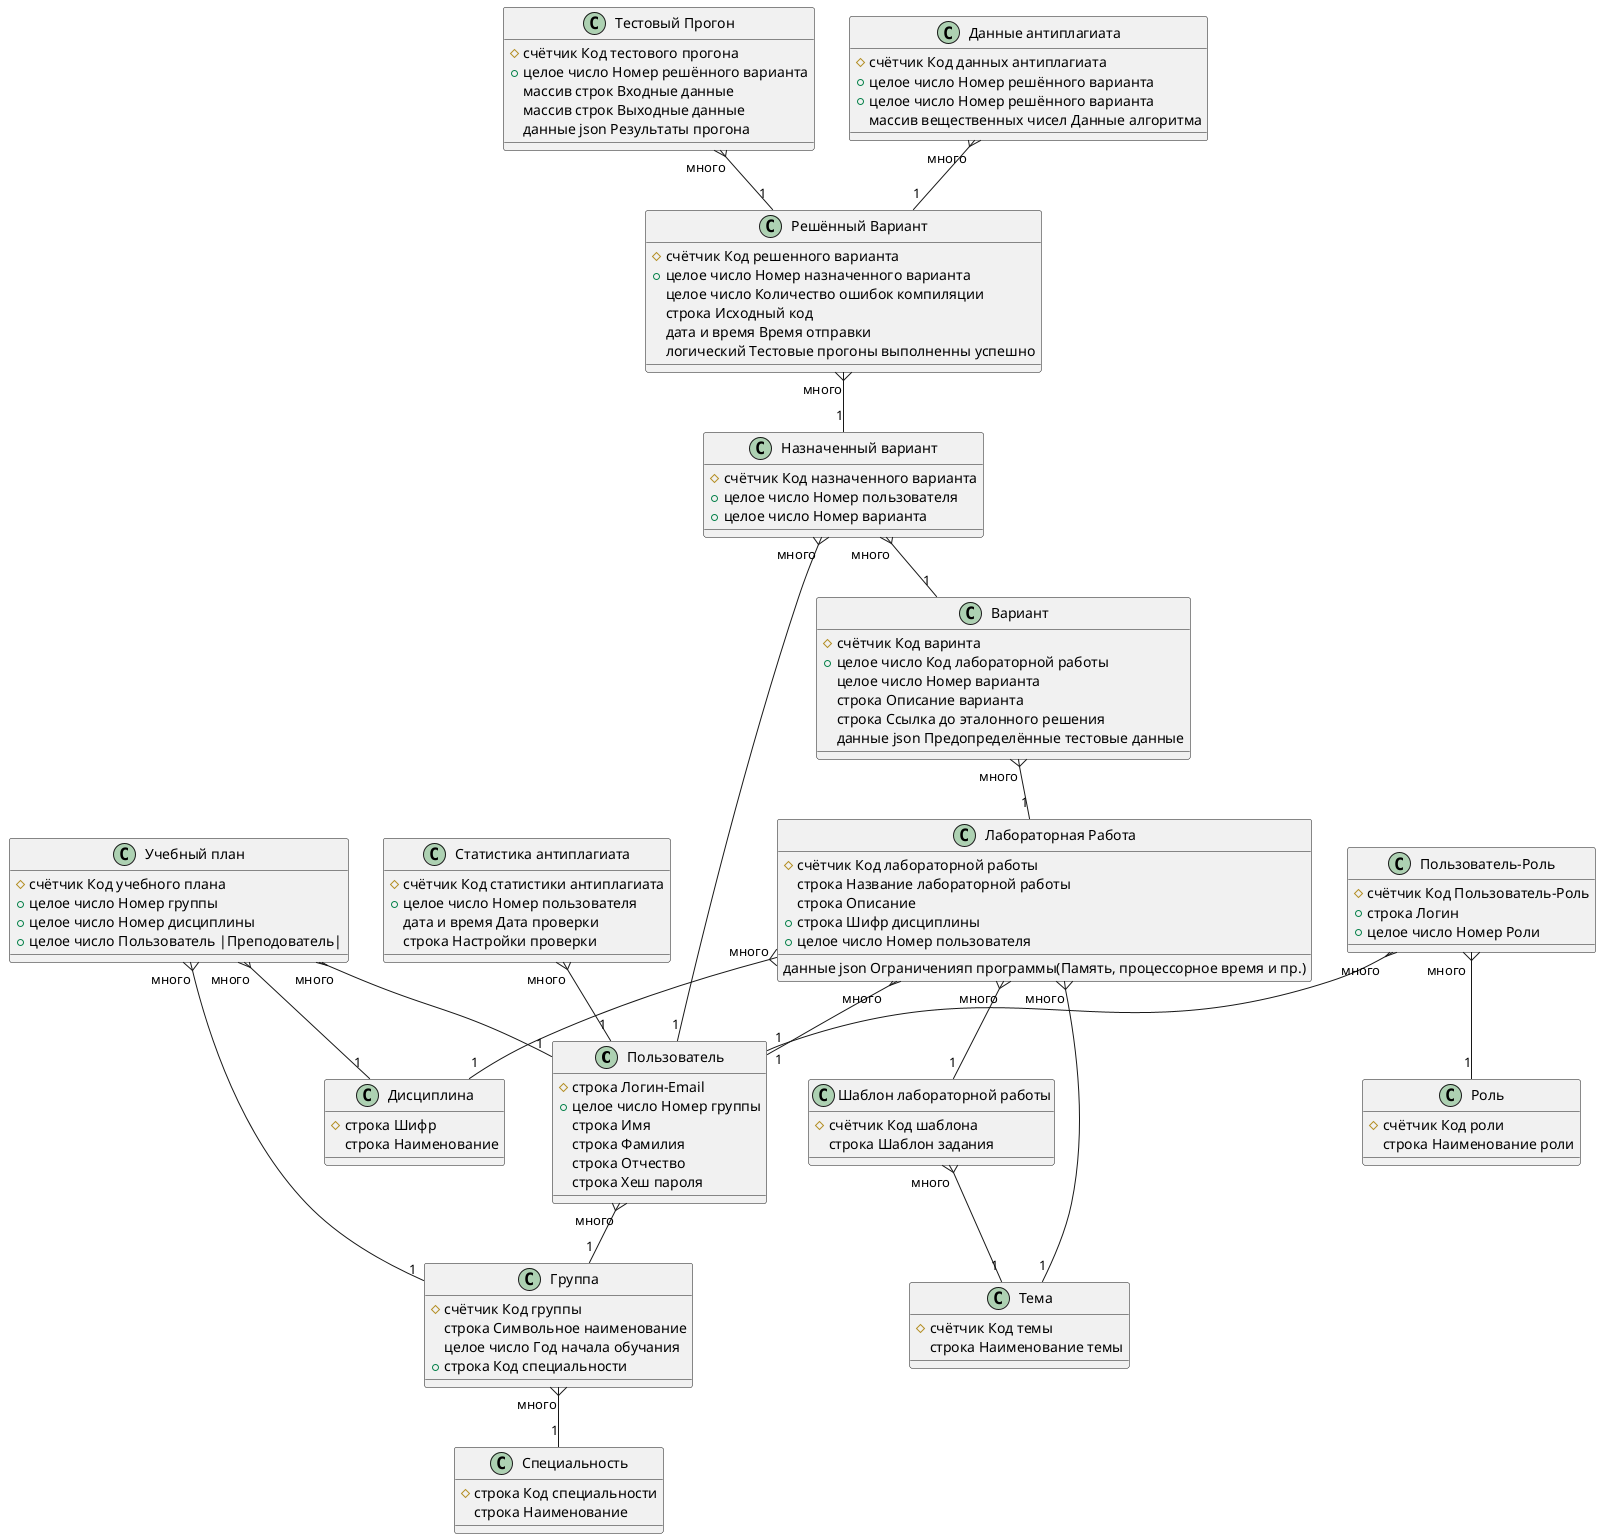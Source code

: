@startuml ERDiagramm

class Пользователь
{
    # строка Логин-Email
    + целое число Номер группы
    строка Имя
    строка Фамилия
    строка Отчество
    строка Хеш пароля
}

class Роль
{
    # счётчик Код роли
    строка Наименование роли
}

class "Пользователь-Роль"
{
    # счётчик Код Пользователь-Роль
    + строка Логин
    + целое число Номер Роли
}

class "Лабораторная Работа"
{
    # счётчик Код лабораторной работы
    строка Название лабораторной работы
    строка Описание
    данные json Ограниченияп программы(Память, процессорное время и пр.)
    + строка Шифр дисциплины
    + целое число Номер пользователя
}

class Вариант
{
    # счётчик Код варинта
    + целое число Код лабораторной работы
    целое число Номер варианта
    строка Описание варианта
    строка Ссылка до эталонного решения
    данные json Предопределённые тестовые данные
}

class "Решённый Вариант"
{
    # счётчик Код решенного варианта
    + целое число Номер назначенного варианта
    целое число Количество ошибок компиляции
    строка Исходный код
    дата и время Время отправки
    логический Тестовые прогоны выполненны успешно
}

class "Тестовый Прогон"
{
    # счётчик Код тестового прогона
    + целое число Номер решённого варианта
    массив строк Входные данные
    массив строк Выходные данные
    данные json Результаты прогона
}

class Группа
{
    # счётчик Код группы
    строка Символьное наименование
    целое число Год начала обучания
    + строка Код специальности
}

class Дисциплина
{
    # строка Шифр
    строка Наименование
}

class "Данные антиплагиата"
{
    # счётчик Код данных антиплагиата
    + целое число Номер решённого варианта
    + целое число Номер решённого варианта
    массив вещественных чисел Данные алгоритма
}

class "Статистика антиплагиата"
{
    # счётчик Код статистики антиплагиата
    + целое число Номер пользователя
    дата и время Дата проверки
    строка Настройки проверки
}

class "Шаблон лабораторной работы"
{
    # счётчик Код шаблона
    строка Шаблон задания
}

class Специальность
{
    # строка Код специальности
    строка Наименование
}

class Тема
{
    # счётчик Код темы
    строка Наименование темы
}

class "Назначенный вариант"
{
    # счётчик Код назначенного варианта
    + целое число Номер пользователя
    + целое число Номер варианта
}


class "Учебный план"
{
    # счётчик Код учебного плана
    + целое число Номер группы
    + целое число Номер дисциплины
    + целое число Пользователь |Преподователь|
}

"Пользователь-Роль" "много" }-- "1" Пользователь
"Пользователь-Роль" "много "}-- "1" Роль

"Лабораторная Работа" "много" }-- "1" Дисциплина
"Данные антиплагиата" "много" }-- "1" "Решённый Вариант"
Вариант "много" }-- "1" "Лабораторная Работа"
"Назначенный вариант" "много" }-- "1" Вариант
"Назначенный вариант" "много" }-- "1" Пользователь
"Решённый Вариант" "много" }-- "1" "Назначенный вариант"
Пользователь "много" }-- "1" Группа
Группа "много" }-- "1" Специальность
"Лабораторная Работа" "много" }-- "1" Тема
"Шаблон лабораторной работы" "много" }-- "1" Тема
"Статистика антиплагиата" "много" }-- "1" Пользователь
"Лабораторная Работа" "много" }-- "1" "Шаблон лабораторной работы"
"Лабораторная Работа" "много" }-- "1" Пользователь
"Тестовый Прогон" "много" }-- "1" "Решённый Вариант"
"Учебный план" "много" }-- "1" Группа
"Учебный план" "много" }-- "1" Дисциплина
"Учебный план" "много" }-- "1" Пользователь
@enduml